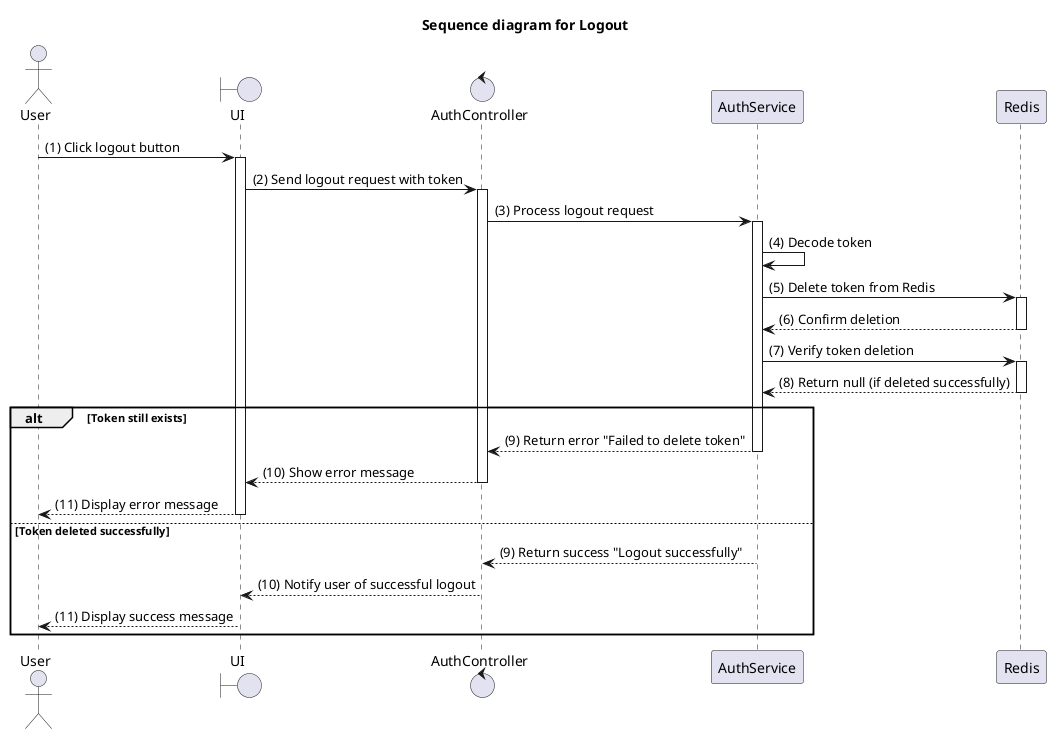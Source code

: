 @startuml

title Sequence diagram for Logout

actor User
boundary UI
control AuthController
participant AuthService
participant Redis

User -> UI: (1) Click logout button
activate UI
UI -> AuthController: (2) Send logout request with token
activate AuthController
AuthController -> AuthService: (3) Process logout request
activate AuthService

AuthService -> AuthService: (4) Decode token
AuthService -> Redis: (5) Delete token from Redis
activate Redis
Redis --> AuthService: (6) Confirm deletion

deactivate Redis
AuthService -> Redis: (7) Verify token deletion
activate Redis
Redis --> AuthService: (8) Return null (if deleted successfully)
deactivate Redis

alt Token still exists
    AuthService --> AuthController: (9) Return error "Failed to delete token"
    deactivate AuthService
    AuthController --> UI: (10) Show error message
    deactivate AuthController
    UI --> User: (11) Display error message
    deactivate UI
else Token deleted successfully
    AuthService --> AuthController: (9) Return success "Logout successfully"
    deactivate AuthService
    AuthController --> UI: (10) Notify user of successful logout
    deactivate AuthController
    UI --> User: (11) Display success message
    deactivate UI
end

@enduml
